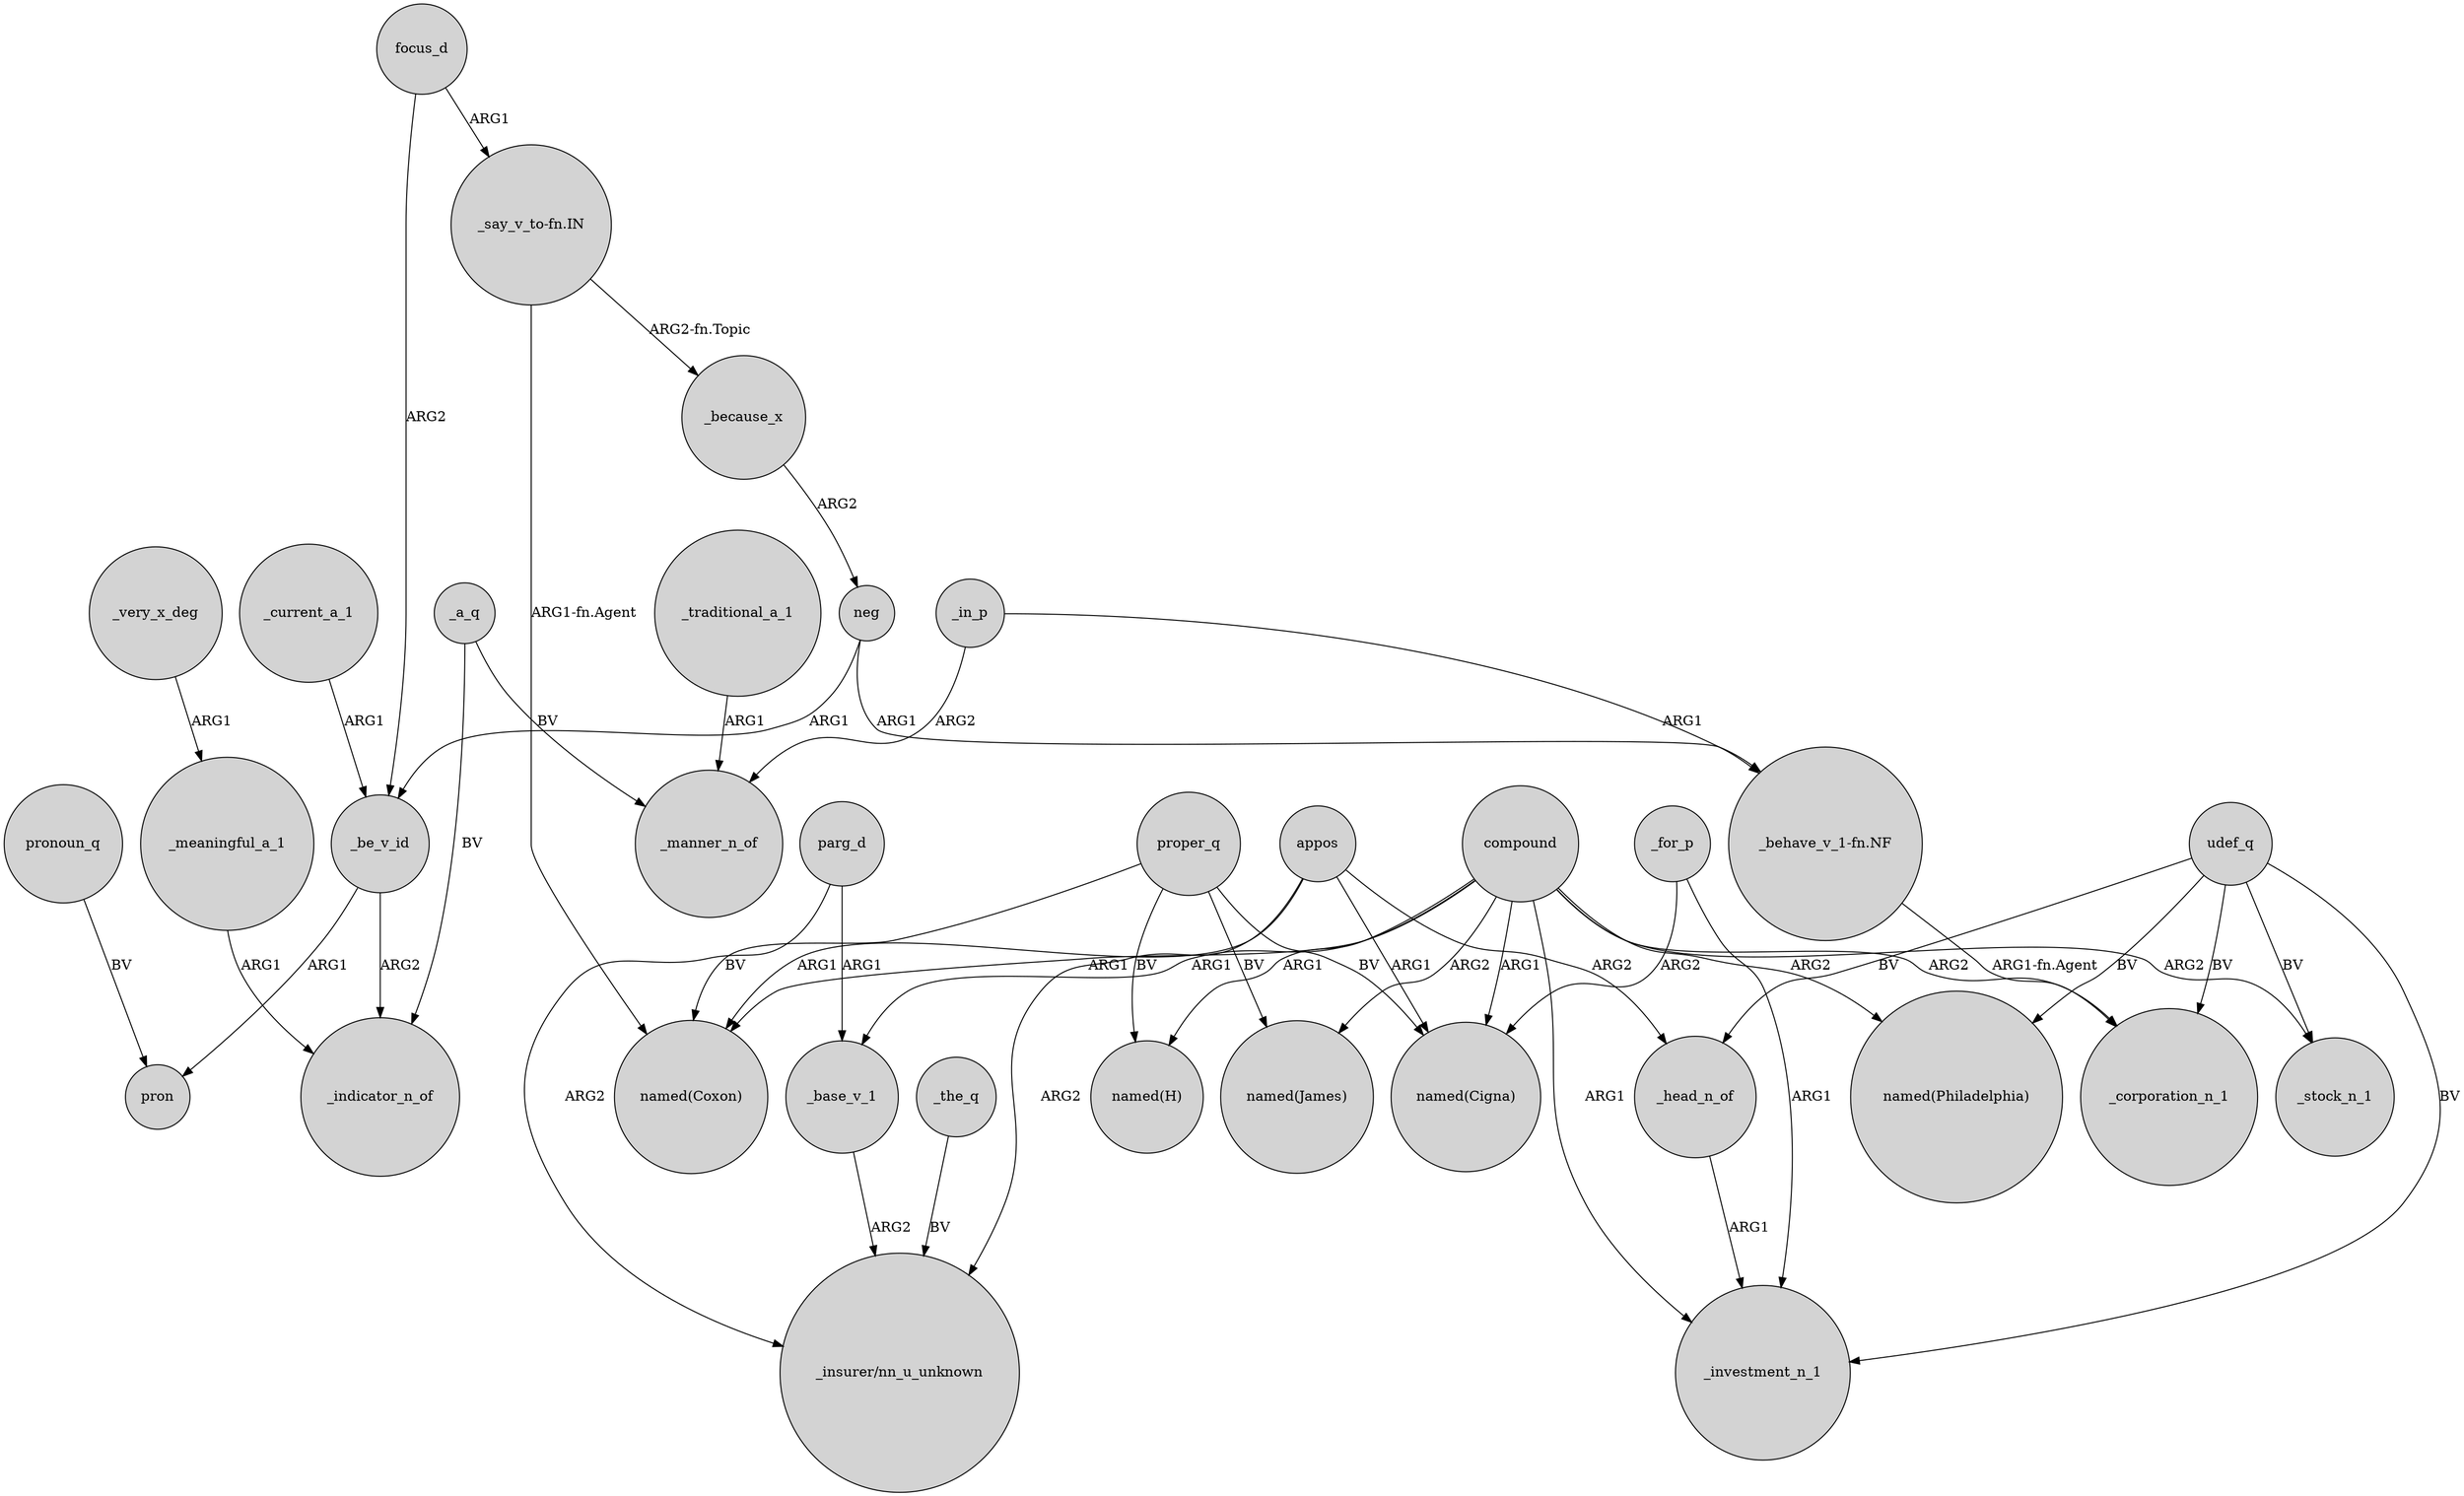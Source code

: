 digraph {
	node [shape=circle style=filled]
	focus_d -> _be_v_id [label=ARG2]
	appos -> "_insurer/nn_u_unknown" [label=ARG2]
	_the_q -> "_insurer/nn_u_unknown" [label=BV]
	compound -> "named(Coxon)" [label=ARG1]
	proper_q -> "named(Cigna)" [label=BV]
	compound -> "named(Cigna)" [label=ARG1]
	neg -> "_behave_v_1-fn.NF" [label=ARG1]
	compound -> "named(James)" [label=ARG2]
	appos -> _head_n_of [label=ARG2]
	proper_q -> "named(Coxon)" [label=BV]
	compound -> _corporation_n_1 [label=ARG2]
	compound -> "named(Philadelphia)" [label=ARG2]
	_for_p -> "named(Cigna)" [label=ARG2]
	_head_n_of -> _investment_n_1 [label=ARG1]
	"_behave_v_1-fn.NF" -> _corporation_n_1 [label="ARG1-fn.Agent"]
	_be_v_id -> pron [label=ARG1]
	_current_a_1 -> _be_v_id [label=ARG1]
	_in_p -> _manner_n_of [label=ARG2]
	"_say_v_to-fn.IN" -> _because_x [label="ARG2-fn.Topic"]
	_a_q -> _manner_n_of [label=BV]
	_because_x -> neg [label=ARG2]
	_be_v_id -> _indicator_n_of [label=ARG2]
	compound -> _investment_n_1 [label=ARG1]
	compound -> _stock_n_1 [label=ARG2]
	_for_p -> _investment_n_1 [label=ARG1]
	udef_q -> _corporation_n_1 [label=BV]
	pronoun_q -> pron [label=BV]
	_traditional_a_1 -> _manner_n_of [label=ARG1]
	udef_q -> _stock_n_1 [label=BV]
	_meaningful_a_1 -> _indicator_n_of [label=ARG1]
	appos -> "named(Coxon)" [label=ARG1]
	compound -> _base_v_1 [label=ARG1]
	_a_q -> _indicator_n_of [label=BV]
	_very_x_deg -> _meaningful_a_1 [label=ARG1]
	_in_p -> "_behave_v_1-fn.NF" [label=ARG1]
	udef_q -> _head_n_of [label=BV]
	proper_q -> "named(H)" [label=BV]
	proper_q -> "named(James)" [label=BV]
	"_say_v_to-fn.IN" -> "named(Coxon)" [label="ARG1-fn.Agent"]
	udef_q -> _investment_n_1 [label=BV]
	neg -> _be_v_id [label=ARG1]
	udef_q -> "named(Philadelphia)" [label=BV]
	parg_d -> _base_v_1 [label=ARG1]
	parg_d -> "_insurer/nn_u_unknown" [label=ARG2]
	compound -> "named(H)" [label=ARG1]
	appos -> "named(Cigna)" [label=ARG1]
	_base_v_1 -> "_insurer/nn_u_unknown" [label=ARG2]
	focus_d -> "_say_v_to-fn.IN" [label=ARG1]
}
